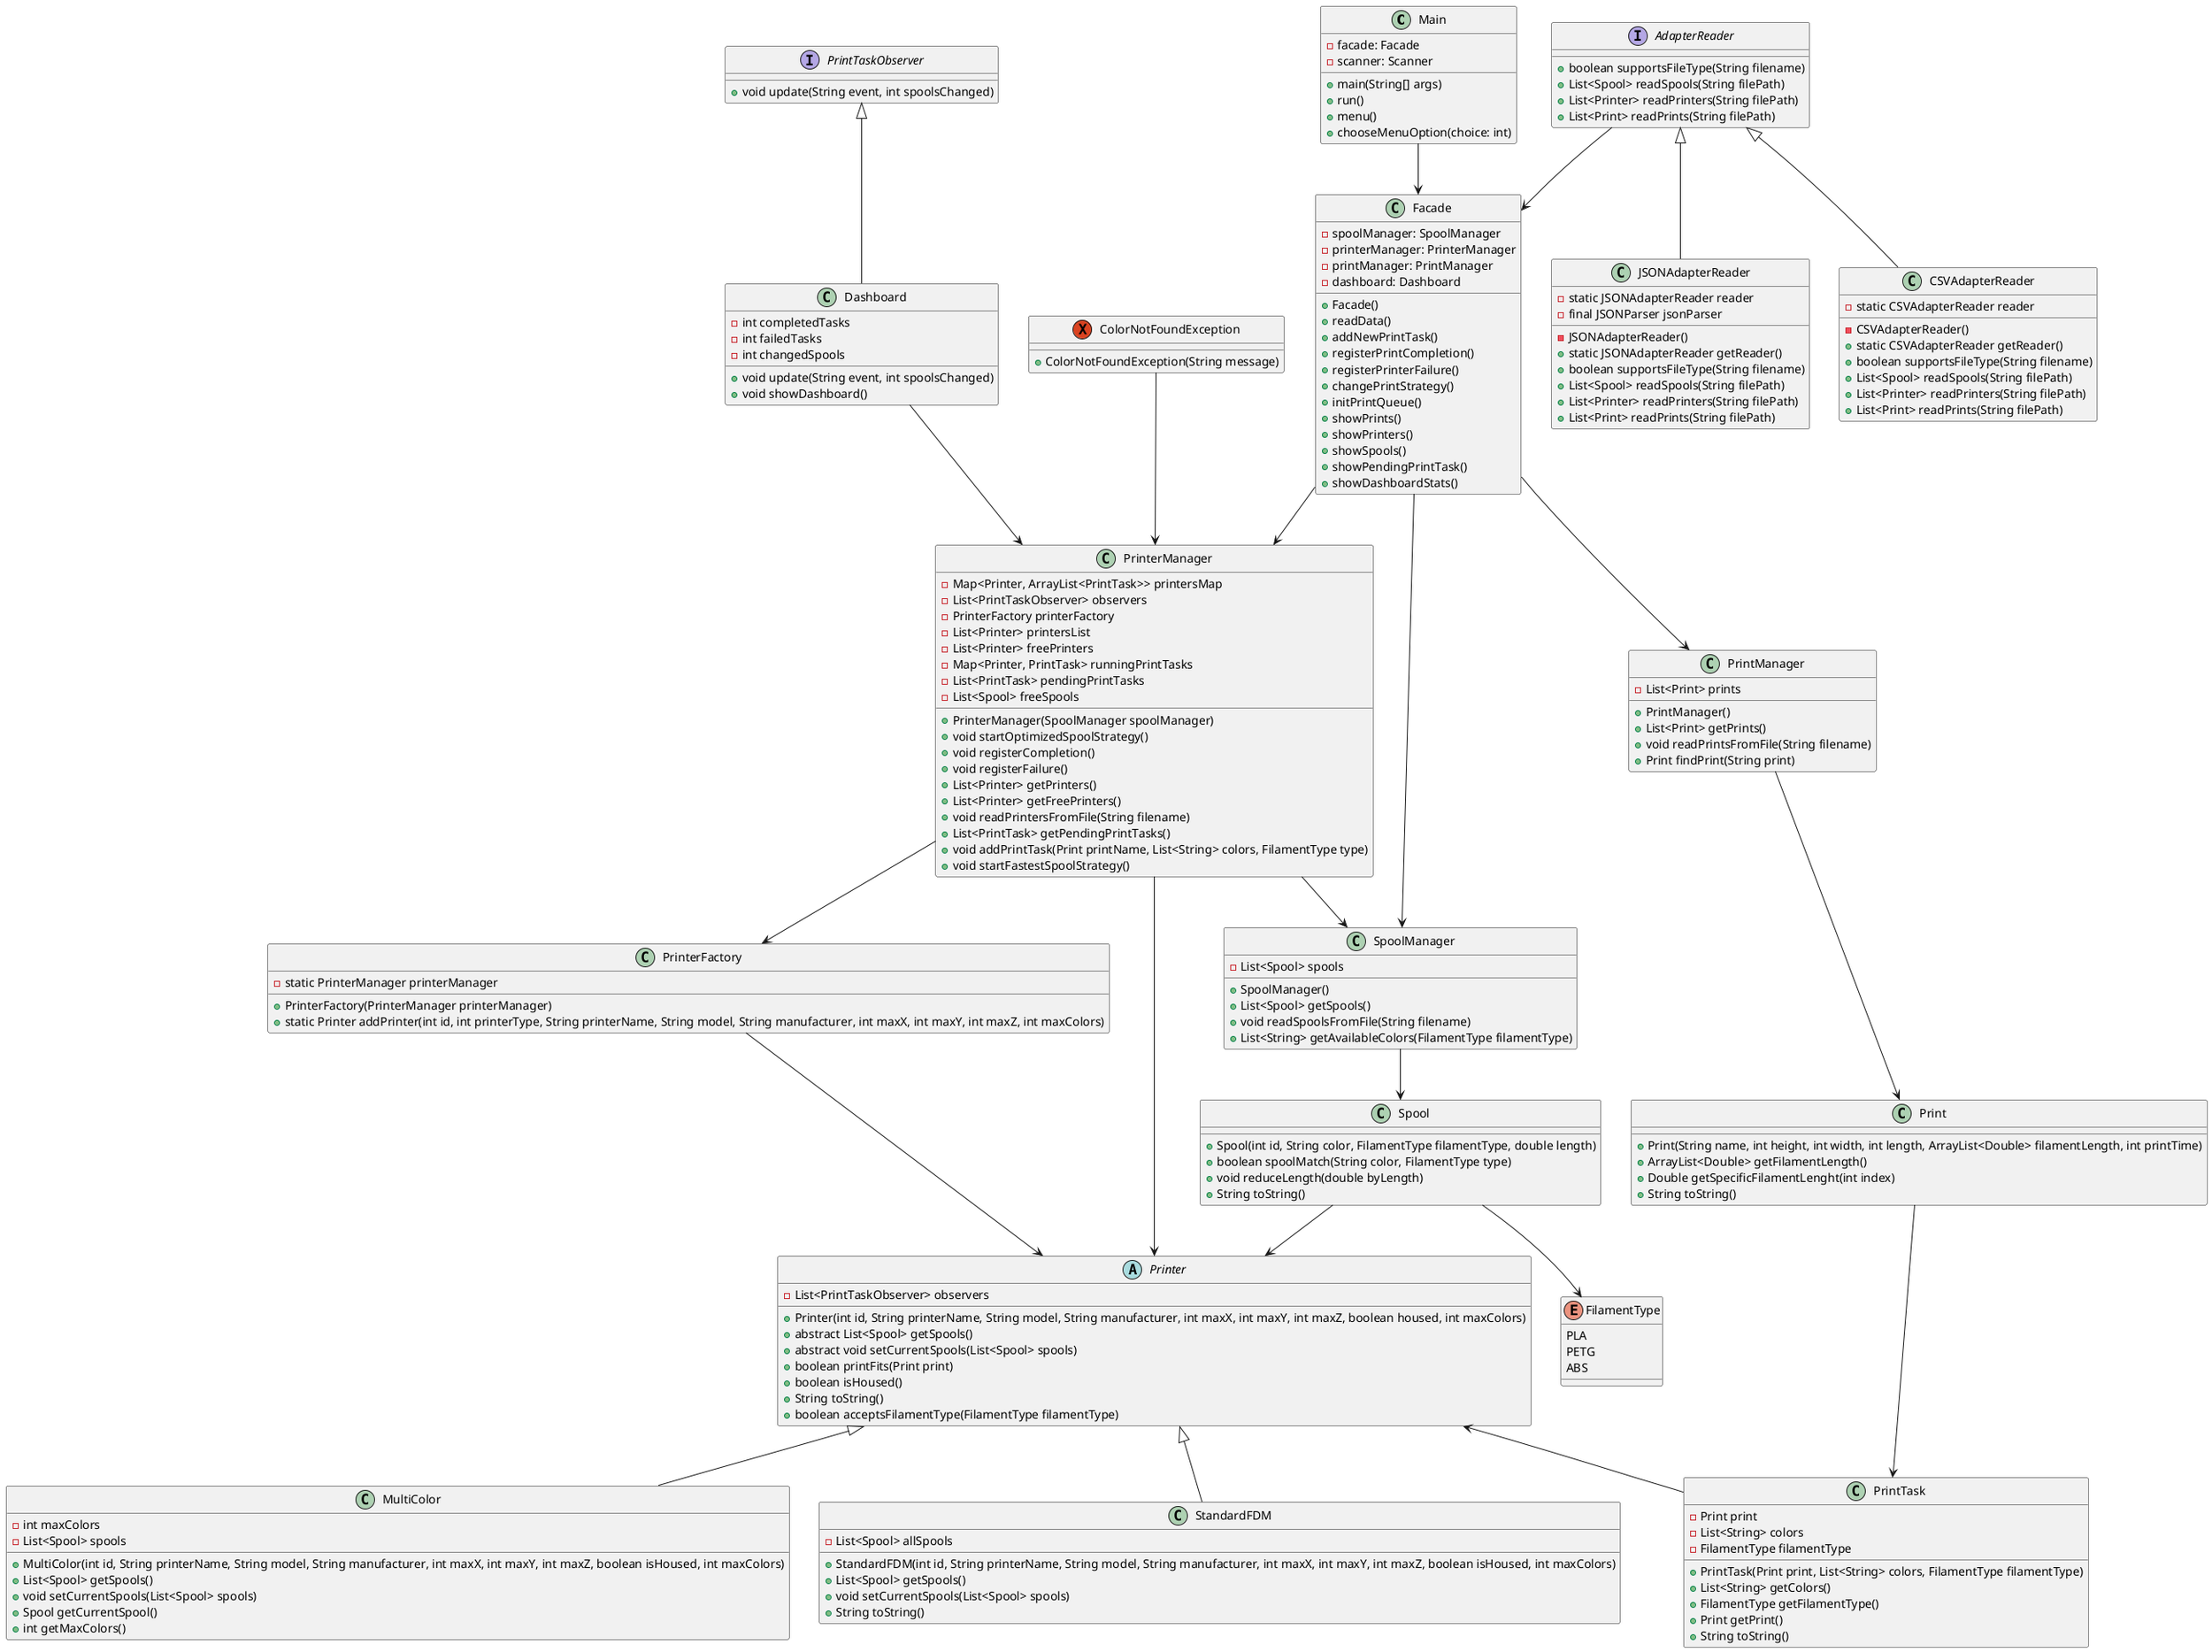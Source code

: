 @startuml
'https://plantuml.com/sequence-diagram

class Main {
    - facade: Facade
    - scanner: Scanner
    + main(String[] args)
    + run()
    + menu()
    + chooseMenuOption(choice: int)
}

class Facade {
    - spoolManager: SpoolManager
    - printerManager: PrinterManager
    - printManager: PrintManager
    - dashboard: Dashboard
    + Facade()
    + readData()
    + addNewPrintTask()
    + registerPrintCompletion()
    + registerPrinterFailure()
    + changePrintStrategy()
    + initPrintQueue()
    + showPrints()
    + showPrinters()
    + showSpools()
    + showPendingPrintTask()
    + showDashboardStats()
}

class PrintManager {
    - List<Print> prints
    + PrintManager()
    + List<Print> getPrints()
    + void readPrintsFromFile(String filename)
    + Print findPrint(String print)
}

class SpoolManager {
    - List<Spool> spools
    + SpoolManager()
    + List<Spool> getSpools()
    + void readSpoolsFromFile(String filename)
    + List<String> getAvailableColors(FilamentType filamentType)
}

class PrinterManager {
    - Map<Printer, ArrayList<PrintTask>> printersMap
    - List<PrintTaskObserver> observers
    - PrinterFactory printerFactory
    - List<Printer> printersList
    - List<Printer> freePrinters
    - Map<Printer, PrintTask> runningPrintTasks
    - List<PrintTask> pendingPrintTasks
    - List<Spool> freeSpools

    + PrinterManager(SpoolManager spoolManager)
    + void startOptimizedSpoolStrategy()
    + void registerCompletion()
    + void registerFailure()
    + List<Printer> getPrinters()
    + List<Printer> getFreePrinters()
    + void readPrintersFromFile(String filename)
    + List<PrintTask> getPendingPrintTasks()
    + void addPrintTask(Print printName, List<String> colors, FilamentType type)
    + void startFastestSpoolStrategy()
}

abstract class Printer {
    - List<PrintTaskObserver> observers

    + Printer(int id, String printerName, String model, String manufacturer, int maxX, int maxY, int maxZ, boolean housed, int maxColors)
    + abstract List<Spool> getSpools()
    + abstract void setCurrentSpools(List<Spool> spools)
    + boolean printFits(Print print)
    + boolean isHoused()
    + String toString()
    + boolean acceptsFilamentType(FilamentType filamentType)
}

class StandardFDM{
    - List<Spool> allSpools

    + StandardFDM(int id, String printerName, String model, String manufacturer, int maxX, int maxY, int maxZ, boolean isHoused, int maxColors)
    + List<Spool> getSpools()
    + void setCurrentSpools(List<Spool> spools)
    + String toString()
}

class MultiColor {
    - int maxColors
    - List<Spool> spools

    + MultiColor(int id, String printerName, String model, String manufacturer, int maxX, int maxY, int maxZ, boolean isHoused, int maxColors)
    + List<Spool> getSpools()
    + void setCurrentSpools(List<Spool> spools)
    + Spool getCurrentSpool()
    + int getMaxColors()
}

class Print {
    + Print(String name, int height, int width, int length, ArrayList<Double> filamentLength, int printTime)
    + ArrayList<Double> getFilamentLength()
    + Double getSpecificFilamentLenght(int index)
    + String toString()
}

class PrintTask {
    - Print print
    - List<String> colors
    - FilamentType filamentType
    + PrintTask(Print print, List<String> colors, FilamentType filamentType)
    + List<String> getColors()
    + FilamentType getFilamentType()
    + Print getPrint()
    + String toString()
}

class Spool {
    + Spool(int id, String color, FilamentType filamentType, double length)
    + boolean spoolMatch(String color, FilamentType type)
    + void reduceLength(double byLength)
    + String toString()
}

enum FilamentType {
    PLA
    PETG
    ABS
}

class PrinterFactory {
    - static PrinterManager printerManager
    + PrinterFactory(PrinterManager printerManager)
    + static Printer addPrinter(int id, int printerType, String printerName, String model, String manufacturer, int maxX, int maxY, int maxZ, int maxColors)
}

interface PrintTaskObserver {
    + void update(String event, int spoolsChanged)
}

class Dashboard {
    - int completedTasks
    - int failedTasks
    - int changedSpools

    + void update(String event, int spoolsChanged)
    + void showDashboard()
}

exception ColorNotFoundException {
    + ColorNotFoundException(String message)
}

interface AdapterReader {
    + boolean supportsFileType(String filename)
    + List<Spool> readSpools(String filePath)
    + List<Printer> readPrinters(String filePath)
    + List<Print> readPrints(String filePath)
}

class CSVAdapterReader {
    - static CSVAdapterReader reader
    - CSVAdapterReader()
    + static CSVAdapterReader getReader()
    + boolean supportsFileType(String filename)
    + List<Spool> readSpools(String filePath)
    + List<Printer> readPrinters(String filePath)
    + List<Print> readPrints(String filePath)
}

class JSONAdapterReader {
    - static JSONAdapterReader reader
    - final JSONParser jsonParser
    - JSONAdapterReader()
    + static JSONAdapterReader getReader()
    + boolean supportsFileType(String filename)
    + List<Spool> readSpools(String filePath)
    + List<Printer> readPrinters(String filePath)
    + List<Print> readPrints(String filePath)
}

Main --> Facade
Facade --> SpoolManager
Facade --> PrintManager
Facade --> PrinterManager
PrintManager --> Print
SpoolManager --> Spool
Spool --> FilamentType
Spool --> Printer
PrinterManager --> PrinterFactory
PrinterManager --> SpoolManager
PrinterFactory --> Printer
Print --> PrintTask
Printer <-- PrintTask
Printer <|-- StandardFDM
Printer <|-- MultiColor
PrinterManager --> Printer
PrintTaskObserver <|-- Dashboard
Dashboard --> PrinterManager
AdapterReader <|-- CSVAdapterReader
AdapterReader <|-- JSONAdapterReader
AdapterReader --> Facade
ColorNotFoundException --> PrinterManager

@enduml